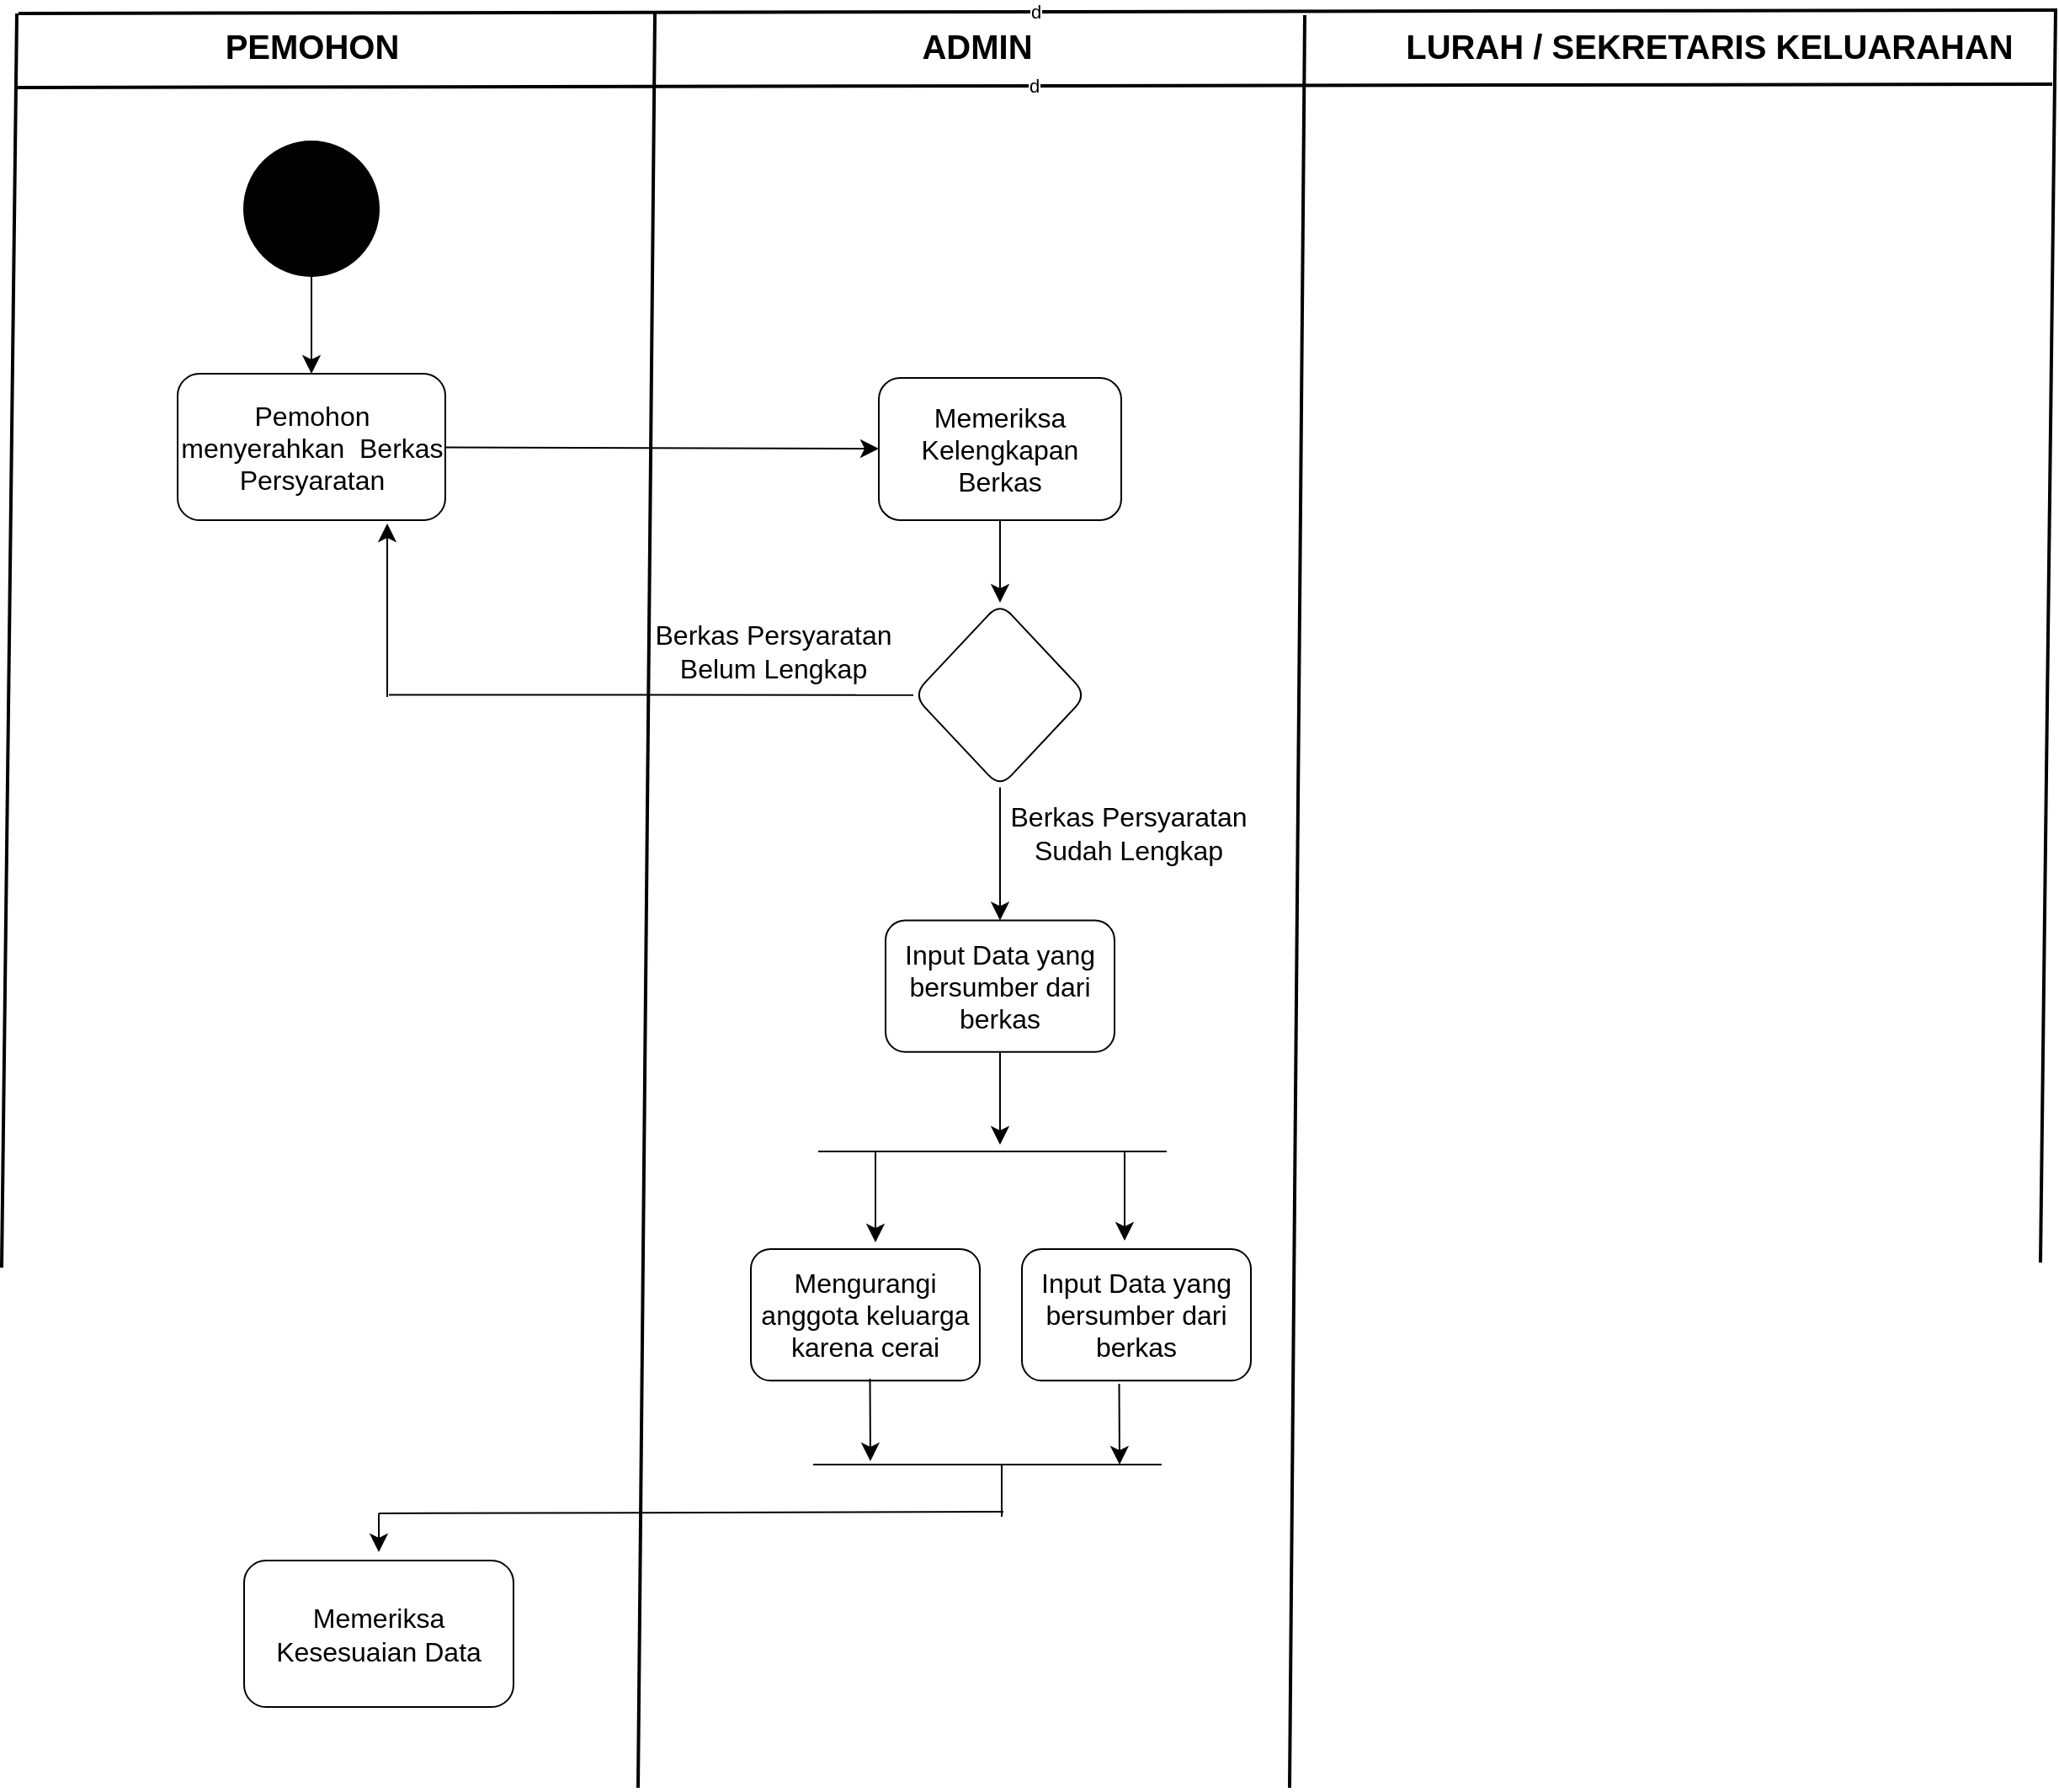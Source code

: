 <mxfile version="22.1.11" type="github">
  <diagram name="Page-1" id="O3sQxSkAA--FD9c4pEWH">
    <mxGraphModel dx="2309" dy="1020" grid="0" gridSize="10" guides="1" tooltips="1" connect="1" arrows="1" fold="1" page="0" pageScale="1" pageWidth="850" pageHeight="1100" math="0" shadow="0">
      <root>
        <mxCell id="0" />
        <mxCell id="1" parent="0" />
        <mxCell id="fYbkMAJPIWZWRn2vRfrh-7" value="d" style="endArrow=none;html=1;rounded=0;strokeColor=default;strokeWidth=2;" parent="1" edge="1">
          <mxGeometry width="50" height="50" relative="1" as="geometry">
            <mxPoint x="-102" y="77" as="sourcePoint" />
            <mxPoint x="1107" y="75" as="targetPoint" />
          </mxGeometry>
        </mxCell>
        <mxCell id="n6qhDeaBuxVyRwL_v2bB-1" value="PEMOHON" style="text;html=1;align=center;verticalAlign=middle;resizable=0;points=[];autosize=1;strokeColor=none;fillColor=none;fontSize=20;strokeWidth=2;fontStyle=1" vertex="1" parent="1">
          <mxGeometry x="11" y="78" width="121" height="36" as="geometry" />
        </mxCell>
        <mxCell id="n6qhDeaBuxVyRwL_v2bB-2" value="ADMIN" style="text;html=1;align=center;verticalAlign=middle;resizable=0;points=[];autosize=1;fontSize=20;strokeWidth=2;fontStyle=1" vertex="1" parent="1">
          <mxGeometry x="425" y="78" width="84" height="36" as="geometry" />
        </mxCell>
        <mxCell id="n6qhDeaBuxVyRwL_v2bB-3" value="LURAH / SEKRETARIS KELUARAHAN" style="text;html=1;align=center;verticalAlign=middle;resizable=0;points=[];autosize=1;strokeColor=none;fillColor=none;fontSize=20;strokeWidth=2;fontStyle=1" vertex="1" parent="1">
          <mxGeometry x="712" y="78" width="379" height="36" as="geometry" />
        </mxCell>
        <mxCell id="n6qhDeaBuxVyRwL_v2bB-4" value="d" style="endArrow=none;html=1;rounded=0;strokeColor=default;strokeWidth=2;" edge="1" parent="1">
          <mxGeometry width="50" height="50" relative="1" as="geometry">
            <mxPoint x="-103" y="121" as="sourcePoint" />
            <mxPoint x="1106" y="119" as="targetPoint" />
          </mxGeometry>
        </mxCell>
        <mxCell id="n6qhDeaBuxVyRwL_v2bB-5" value="" style="endArrow=none;html=1;rounded=0;fontSize=12;startSize=8;endSize=8;curved=1;strokeWidth=2;" edge="1" parent="1">
          <mxGeometry width="50" height="50" relative="1" as="geometry">
            <mxPoint x="-112" y="822" as="sourcePoint" />
            <mxPoint x="-103" y="77" as="targetPoint" />
          </mxGeometry>
        </mxCell>
        <mxCell id="n6qhDeaBuxVyRwL_v2bB-6" value="" style="endArrow=none;html=1;rounded=0;fontSize=12;startSize=8;endSize=8;curved=1;strokeWidth=2;" edge="1" parent="1">
          <mxGeometry width="50" height="50" relative="1" as="geometry">
            <mxPoint x="1099" y="819" as="sourcePoint" />
            <mxPoint x="1108" y="74" as="targetPoint" />
          </mxGeometry>
        </mxCell>
        <mxCell id="n6qhDeaBuxVyRwL_v2bB-7" value="" style="endArrow=none;html=1;rounded=0;fontSize=12;startSize=8;endSize=8;curved=1;strokeWidth=2;" edge="1" parent="1">
          <mxGeometry width="50" height="50" relative="1" as="geometry">
            <mxPoint x="266" y="1131" as="sourcePoint" />
            <mxPoint x="276" y="76" as="targetPoint" />
          </mxGeometry>
        </mxCell>
        <mxCell id="n6qhDeaBuxVyRwL_v2bB-8" value="" style="endArrow=none;html=1;rounded=0;fontSize=12;startSize=8;endSize=8;curved=1;strokeWidth=2;" edge="1" parent="1">
          <mxGeometry width="50" height="50" relative="1" as="geometry">
            <mxPoint x="653" y="1131" as="sourcePoint" />
            <mxPoint x="662" y="78" as="targetPoint" />
          </mxGeometry>
        </mxCell>
        <mxCell id="n6qhDeaBuxVyRwL_v2bB-12" style="edgeStyle=none;curved=1;rounded=0;orthogonalLoop=1;jettySize=auto;html=1;entryX=0.5;entryY=0;entryDx=0;entryDy=0;fontSize=12;startSize=8;endSize=8;" edge="1" parent="1" source="n6qhDeaBuxVyRwL_v2bB-9" target="n6qhDeaBuxVyRwL_v2bB-11">
          <mxGeometry relative="1" as="geometry" />
        </mxCell>
        <mxCell id="n6qhDeaBuxVyRwL_v2bB-9" value="" style="ellipse;whiteSpace=wrap;html=1;aspect=fixed;fontSize=16;fillColor=#000000;" vertex="1" parent="1">
          <mxGeometry x="32" y="153" width="80" height="80" as="geometry" />
        </mxCell>
        <mxCell id="n6qhDeaBuxVyRwL_v2bB-15" value="" style="edgeStyle=none;curved=1;rounded=0;orthogonalLoop=1;jettySize=auto;html=1;fontSize=12;startSize=8;endSize=8;" edge="1" parent="1" source="n6qhDeaBuxVyRwL_v2bB-11" target="n6qhDeaBuxVyRwL_v2bB-14">
          <mxGeometry relative="1" as="geometry" />
        </mxCell>
        <mxCell id="n6qhDeaBuxVyRwL_v2bB-11" value="Pemohon menyerahkan&amp;nbsp; Berkas Persyaratan" style="rounded=1;whiteSpace=wrap;html=1;fontSize=16;" vertex="1" parent="1">
          <mxGeometry x="-7.5" y="291" width="159" height="87" as="geometry" />
        </mxCell>
        <mxCell id="n6qhDeaBuxVyRwL_v2bB-20" value="" style="edgeStyle=none;curved=1;rounded=0;orthogonalLoop=1;jettySize=auto;html=1;fontSize=12;startSize=8;endSize=8;" edge="1" parent="1" source="n6qhDeaBuxVyRwL_v2bB-14" target="n6qhDeaBuxVyRwL_v2bB-19">
          <mxGeometry relative="1" as="geometry" />
        </mxCell>
        <mxCell id="n6qhDeaBuxVyRwL_v2bB-14" value="Memeriksa Kelengkapan Berkas" style="whiteSpace=wrap;html=1;fontSize=16;rounded=1;" vertex="1" parent="1">
          <mxGeometry x="409" y="293.5" width="144" height="84.5" as="geometry" />
        </mxCell>
        <mxCell id="n6qhDeaBuxVyRwL_v2bB-29" value="" style="edgeStyle=none;curved=1;rounded=0;orthogonalLoop=1;jettySize=auto;html=1;fontSize=12;startSize=8;endSize=8;" edge="1" parent="1" source="n6qhDeaBuxVyRwL_v2bB-19" target="n6qhDeaBuxVyRwL_v2bB-28">
          <mxGeometry relative="1" as="geometry" />
        </mxCell>
        <mxCell id="n6qhDeaBuxVyRwL_v2bB-19" value="" style="rhombus;whiteSpace=wrap;html=1;fontSize=16;rounded=1;" vertex="1" parent="1">
          <mxGeometry x="429.5" y="427" width="103" height="109.75" as="geometry" />
        </mxCell>
        <mxCell id="n6qhDeaBuxVyRwL_v2bB-23" value="" style="endArrow=none;html=1;rounded=0;fontSize=12;startSize=8;endSize=8;curved=1;entryX=0;entryY=0.5;entryDx=0;entryDy=0;" edge="1" parent="1" target="n6qhDeaBuxVyRwL_v2bB-19">
          <mxGeometry width="50" height="50" relative="1" as="geometry">
            <mxPoint x="118" y="481.75" as="sourcePoint" />
            <mxPoint x="430" y="481.75" as="targetPoint" />
          </mxGeometry>
        </mxCell>
        <mxCell id="n6qhDeaBuxVyRwL_v2bB-25" value="" style="endArrow=classic;html=1;rounded=0;fontSize=12;startSize=8;endSize=8;curved=1;entryX=0.612;entryY=1.023;entryDx=0;entryDy=0;entryPerimeter=0;" edge="1" parent="1">
          <mxGeometry width="50" height="50" relative="1" as="geometry">
            <mxPoint x="117" y="483" as="sourcePoint" />
            <mxPoint x="116.998" y="380.001" as="targetPoint" />
          </mxGeometry>
        </mxCell>
        <mxCell id="n6qhDeaBuxVyRwL_v2bB-26" value="&lt;div&gt;Berkas Persyaratan&lt;/div&gt;&lt;div&gt;Belum Lengkap&lt;br&gt;&lt;/div&gt;" style="text;html=1;align=center;verticalAlign=middle;resizable=0;points=[];autosize=1;strokeColor=none;fillColor=none;fontSize=16;" vertex="1" parent="1">
          <mxGeometry x="266" y="431" width="159" height="50" as="geometry" />
        </mxCell>
        <mxCell id="n6qhDeaBuxVyRwL_v2bB-33" style="edgeStyle=none;curved=1;rounded=0;orthogonalLoop=1;jettySize=auto;html=1;fontSize=12;startSize=8;endSize=8;" edge="1" parent="1" source="n6qhDeaBuxVyRwL_v2bB-28">
          <mxGeometry relative="1" as="geometry">
            <mxPoint x="481" y="749" as="targetPoint" />
          </mxGeometry>
        </mxCell>
        <mxCell id="n6qhDeaBuxVyRwL_v2bB-28" value="Input Data yang bersumber dari berkas " style="whiteSpace=wrap;html=1;fontSize=16;rounded=1;" vertex="1" parent="1">
          <mxGeometry x="413" y="615.75" width="136" height="78.13" as="geometry" />
        </mxCell>
        <mxCell id="n6qhDeaBuxVyRwL_v2bB-30" value="&lt;div&gt;Berkas Persyaratan&lt;/div&gt;&lt;div&gt;Sudah Lengkap&lt;br&gt;&lt;/div&gt;" style="text;html=1;align=center;verticalAlign=middle;resizable=0;points=[];autosize=1;strokeColor=none;fillColor=none;fontSize=16;" vertex="1" parent="1">
          <mxGeometry x="477" y="539" width="159" height="50" as="geometry" />
        </mxCell>
        <mxCell id="n6qhDeaBuxVyRwL_v2bB-32" value="" style="endArrow=none;html=1;rounded=0;fontSize=12;startSize=8;endSize=8;curved=1;" edge="1" parent="1">
          <mxGeometry width="50" height="50" relative="1" as="geometry">
            <mxPoint x="373" y="753" as="sourcePoint" />
            <mxPoint x="580" y="753" as="targetPoint" />
          </mxGeometry>
        </mxCell>
        <mxCell id="n6qhDeaBuxVyRwL_v2bB-34" value="" style="endArrow=classic;html=1;rounded=0;fontSize=12;startSize=8;endSize=8;curved=1;" edge="1" parent="1">
          <mxGeometry width="50" height="50" relative="1" as="geometry">
            <mxPoint x="407" y="753" as="sourcePoint" />
            <mxPoint x="407" y="807" as="targetPoint" />
          </mxGeometry>
        </mxCell>
        <mxCell id="n6qhDeaBuxVyRwL_v2bB-35" value="" style="endArrow=classic;html=1;rounded=0;fontSize=12;startSize=8;endSize=8;curved=1;" edge="1" parent="1">
          <mxGeometry width="50" height="50" relative="1" as="geometry">
            <mxPoint x="555" y="753" as="sourcePoint" />
            <mxPoint x="555" y="806" as="targetPoint" />
          </mxGeometry>
        </mxCell>
        <mxCell id="n6qhDeaBuxVyRwL_v2bB-36" value="Mengurangi anggota keluarga karena cerai" style="whiteSpace=wrap;html=1;fontSize=16;rounded=1;" vertex="1" parent="1">
          <mxGeometry x="333" y="811" width="136" height="78.13" as="geometry" />
        </mxCell>
        <mxCell id="n6qhDeaBuxVyRwL_v2bB-37" value="Input Data yang bersumber dari berkas " style="whiteSpace=wrap;html=1;fontSize=16;rounded=1;" vertex="1" parent="1">
          <mxGeometry x="494" y="811" width="136" height="78.13" as="geometry" />
        </mxCell>
        <mxCell id="n6qhDeaBuxVyRwL_v2bB-38" value="" style="endArrow=none;html=1;rounded=0;fontSize=12;startSize=8;endSize=8;curved=1;" edge="1" parent="1">
          <mxGeometry width="50" height="50" relative="1" as="geometry">
            <mxPoint x="370" y="939" as="sourcePoint" />
            <mxPoint x="577" y="939" as="targetPoint" />
          </mxGeometry>
        </mxCell>
        <mxCell id="n6qhDeaBuxVyRwL_v2bB-40" value="" style="endArrow=classic;html=1;rounded=0;fontSize=12;startSize=8;endSize=8;curved=1;" edge="1" parent="1">
          <mxGeometry width="50" height="50" relative="1" as="geometry">
            <mxPoint x="403.75" y="888" as="sourcePoint" />
            <mxPoint x="404" y="937" as="targetPoint" />
          </mxGeometry>
        </mxCell>
        <mxCell id="n6qhDeaBuxVyRwL_v2bB-41" value="" style="endArrow=classic;html=1;rounded=0;fontSize=12;startSize=8;endSize=8;curved=1;" edge="1" parent="1">
          <mxGeometry width="50" height="50" relative="1" as="geometry">
            <mxPoint x="551.75" y="891" as="sourcePoint" />
            <mxPoint x="552" y="939" as="targetPoint" />
          </mxGeometry>
        </mxCell>
        <mxCell id="n6qhDeaBuxVyRwL_v2bB-43" value="" style="endArrow=none;html=1;rounded=0;fontSize=12;startSize=8;endSize=8;curved=1;" edge="1" parent="1">
          <mxGeometry width="50" height="50" relative="1" as="geometry">
            <mxPoint x="482" y="970" as="sourcePoint" />
            <mxPoint x="482" y="939" as="targetPoint" />
          </mxGeometry>
        </mxCell>
        <mxCell id="n6qhDeaBuxVyRwL_v2bB-44" value="" style="endArrow=none;html=1;rounded=0;fontSize=12;startSize=8;endSize=8;curved=1;" edge="1" parent="1">
          <mxGeometry width="50" height="50" relative="1" as="geometry">
            <mxPoint x="112" y="968" as="sourcePoint" />
            <mxPoint x="483" y="967" as="targetPoint" />
          </mxGeometry>
        </mxCell>
        <mxCell id="n6qhDeaBuxVyRwL_v2bB-45" value="" style="endArrow=classic;html=1;rounded=0;fontSize=12;startSize=8;endSize=8;curved=1;" edge="1" parent="1">
          <mxGeometry width="50" height="50" relative="1" as="geometry">
            <mxPoint x="112" y="968" as="sourcePoint" />
            <mxPoint x="112" y="991" as="targetPoint" />
          </mxGeometry>
        </mxCell>
        <mxCell id="n6qhDeaBuxVyRwL_v2bB-46" value="Memeriksa Kesesuaian Data " style="rounded=1;whiteSpace=wrap;html=1;fontSize=16;" vertex="1" parent="1">
          <mxGeometry x="32" y="996" width="160" height="87" as="geometry" />
        </mxCell>
      </root>
    </mxGraphModel>
  </diagram>
</mxfile>
